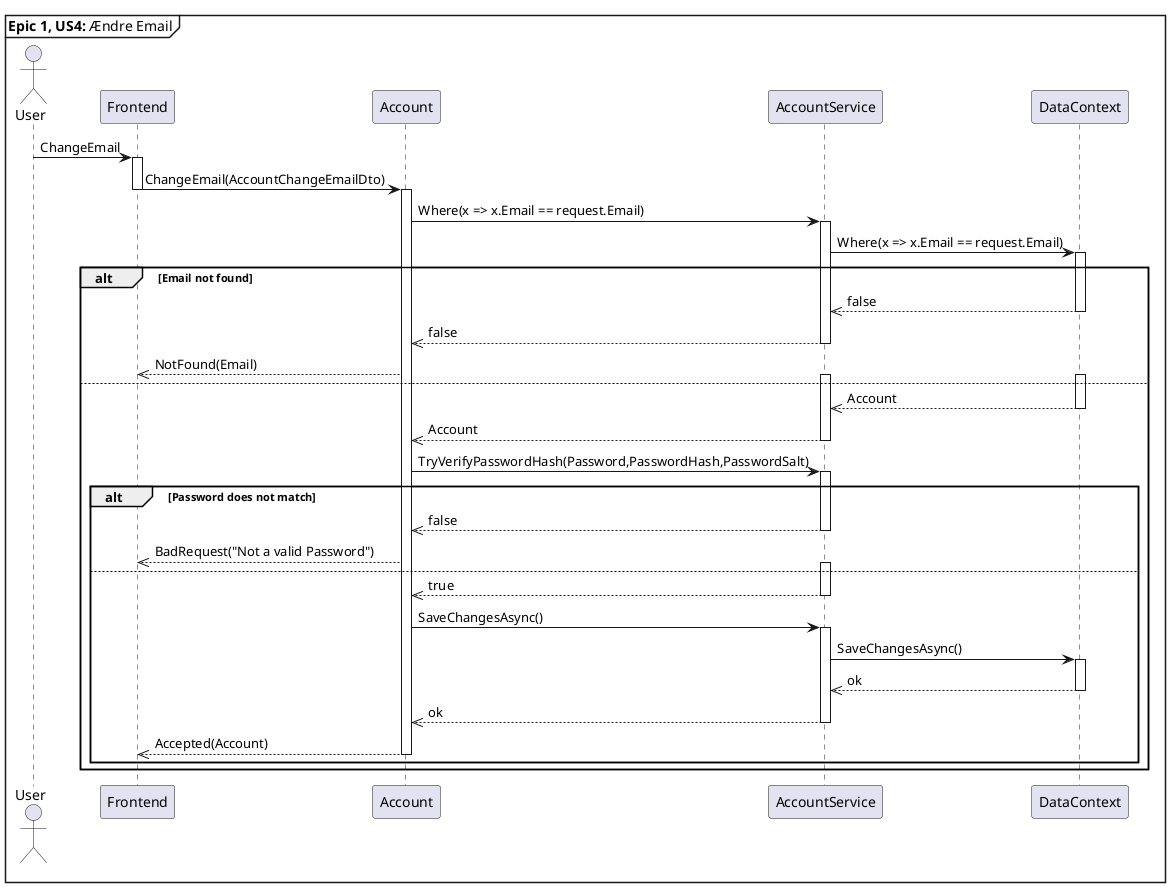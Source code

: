 @startuml AccountChangeEmail 


Actor "User" as U
participant "Frontend" as F
participant "Account" as A
participant "AccountService" as S
participant "DataContext" as D
mainframe **Epic 1, US4:** Ændre Email 


U -> F : ChangeEmail
activate F
F -> A : ChangeEmail(AccountChangeEmailDto)
deactivate F 
activate A
A -> S : Where(x => x.Email == request.Email)
activate S
S -> D : Where(x => x.Email == request.Email)
activate D

alt Email not found
    D -->> S : false
    deactivate D
    S -->> A : false
    deactivate S
    A -->> F : NotFound(Email)
else 
    activate S
    activate D
    D -->> S : Account
    deactivate D
    S -->> A : Account
    deactivate S

    A -> S : TryVerifyPasswordHash(Password,PasswordHash,PasswordSalt)

    alt Password does not match
        activate S
        S -->> A: false
        deactivate S
        A -->> F : BadRequest("Not a valid Password")
    else 
        activate S
        S -->> A : true
        deactivate S
        
        A -> S : SaveChangesAsync()
        activate S 
        S -> D : SaveChangesAsync()
        activate D
        D -->> S : ok
        deactivate D
        S -->> A : ok
        deactivate S
        A -->> F : Accepted(Account)
        deactivate A 
    end
end

@enduml
